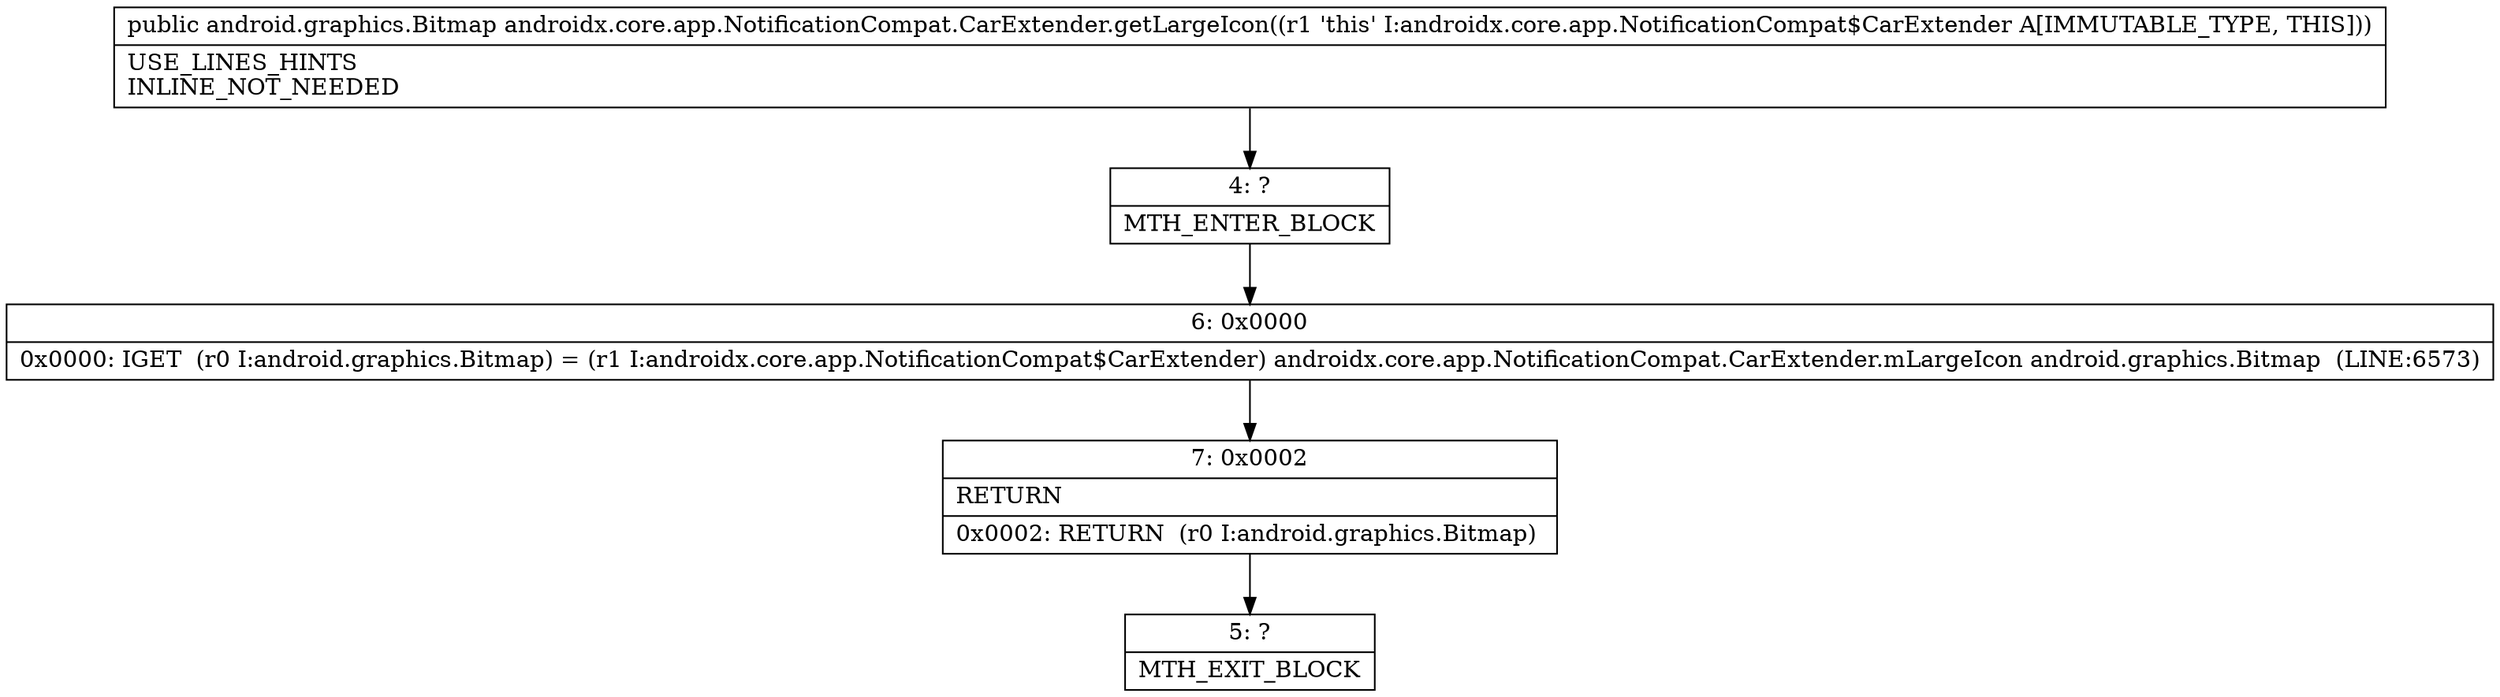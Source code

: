 digraph "CFG forandroidx.core.app.NotificationCompat.CarExtender.getLargeIcon()Landroid\/graphics\/Bitmap;" {
Node_4 [shape=record,label="{4\:\ ?|MTH_ENTER_BLOCK\l}"];
Node_6 [shape=record,label="{6\:\ 0x0000|0x0000: IGET  (r0 I:android.graphics.Bitmap) = (r1 I:androidx.core.app.NotificationCompat$CarExtender) androidx.core.app.NotificationCompat.CarExtender.mLargeIcon android.graphics.Bitmap  (LINE:6573)\l}"];
Node_7 [shape=record,label="{7\:\ 0x0002|RETURN\l|0x0002: RETURN  (r0 I:android.graphics.Bitmap) \l}"];
Node_5 [shape=record,label="{5\:\ ?|MTH_EXIT_BLOCK\l}"];
MethodNode[shape=record,label="{public android.graphics.Bitmap androidx.core.app.NotificationCompat.CarExtender.getLargeIcon((r1 'this' I:androidx.core.app.NotificationCompat$CarExtender A[IMMUTABLE_TYPE, THIS]))  | USE_LINES_HINTS\lINLINE_NOT_NEEDED\l}"];
MethodNode -> Node_4;Node_4 -> Node_6;
Node_6 -> Node_7;
Node_7 -> Node_5;
}


